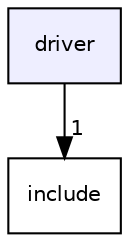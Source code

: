 digraph "driver" {
  compound=true
  node [ fontsize="10", fontname="Helvetica"];
  edge [ labelfontsize="10", labelfontname="Helvetica"];
  dir_1284b95147afa48b330f502c8bbc0529 [shape=box, label="driver", style="filled", fillcolor="#eeeeff", pencolor="black", URL="dir_1284b95147afa48b330f502c8bbc0529.html"];
  dir_d44c64559bbebec7f509842c48db8b23 [shape=box label="include" URL="dir_d44c64559bbebec7f509842c48db8b23.html"];
  dir_1284b95147afa48b330f502c8bbc0529->dir_d44c64559bbebec7f509842c48db8b23 [headlabel="1", labeldistance=1.5 headhref="dir_000000_000001.html"];
}
